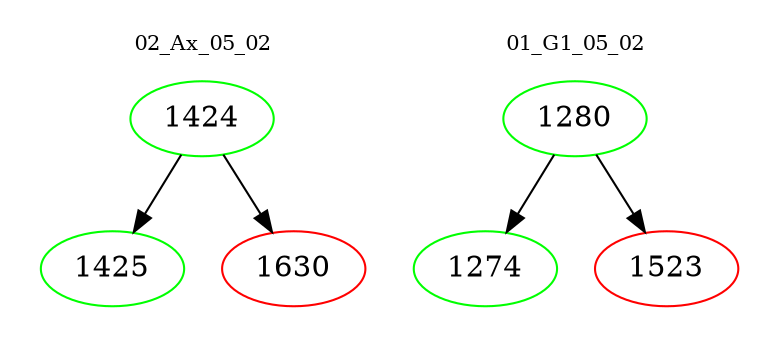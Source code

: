 digraph{
subgraph cluster_0 {
color = white
label = "02_Ax_05_02";
fontsize=10;
T0_1424 [label="1424", color="green"]
T0_1424 -> T0_1425 [color="black"]
T0_1425 [label="1425", color="green"]
T0_1424 -> T0_1630 [color="black"]
T0_1630 [label="1630", color="red"]
}
subgraph cluster_1 {
color = white
label = "01_G1_05_02";
fontsize=10;
T1_1280 [label="1280", color="green"]
T1_1280 -> T1_1274 [color="black"]
T1_1274 [label="1274", color="green"]
T1_1280 -> T1_1523 [color="black"]
T1_1523 [label="1523", color="red"]
}
}
